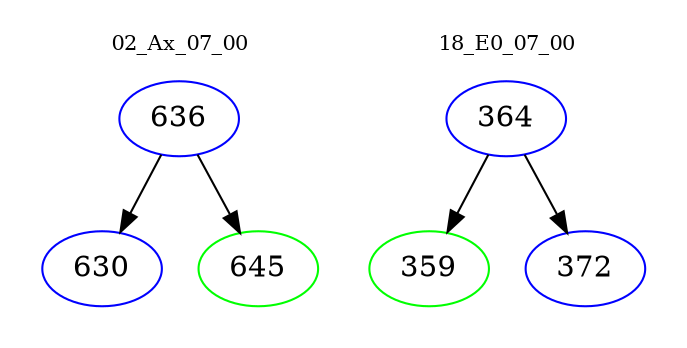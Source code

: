 digraph{
subgraph cluster_0 {
color = white
label = "02_Ax_07_00";
fontsize=10;
T0_636 [label="636", color="blue"]
T0_636 -> T0_630 [color="black"]
T0_630 [label="630", color="blue"]
T0_636 -> T0_645 [color="black"]
T0_645 [label="645", color="green"]
}
subgraph cluster_1 {
color = white
label = "18_E0_07_00";
fontsize=10;
T1_364 [label="364", color="blue"]
T1_364 -> T1_359 [color="black"]
T1_359 [label="359", color="green"]
T1_364 -> T1_372 [color="black"]
T1_372 [label="372", color="blue"]
}
}
